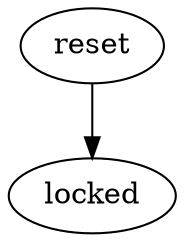 strict digraph "" {
	reset	 [complexity=2,
		importance=0.3703704688,
		rank=0.1851852344];
	locked	 [complexity=0,
		importance=0.2222223474,
		rank=0.0];
	reset -> locked;
}
